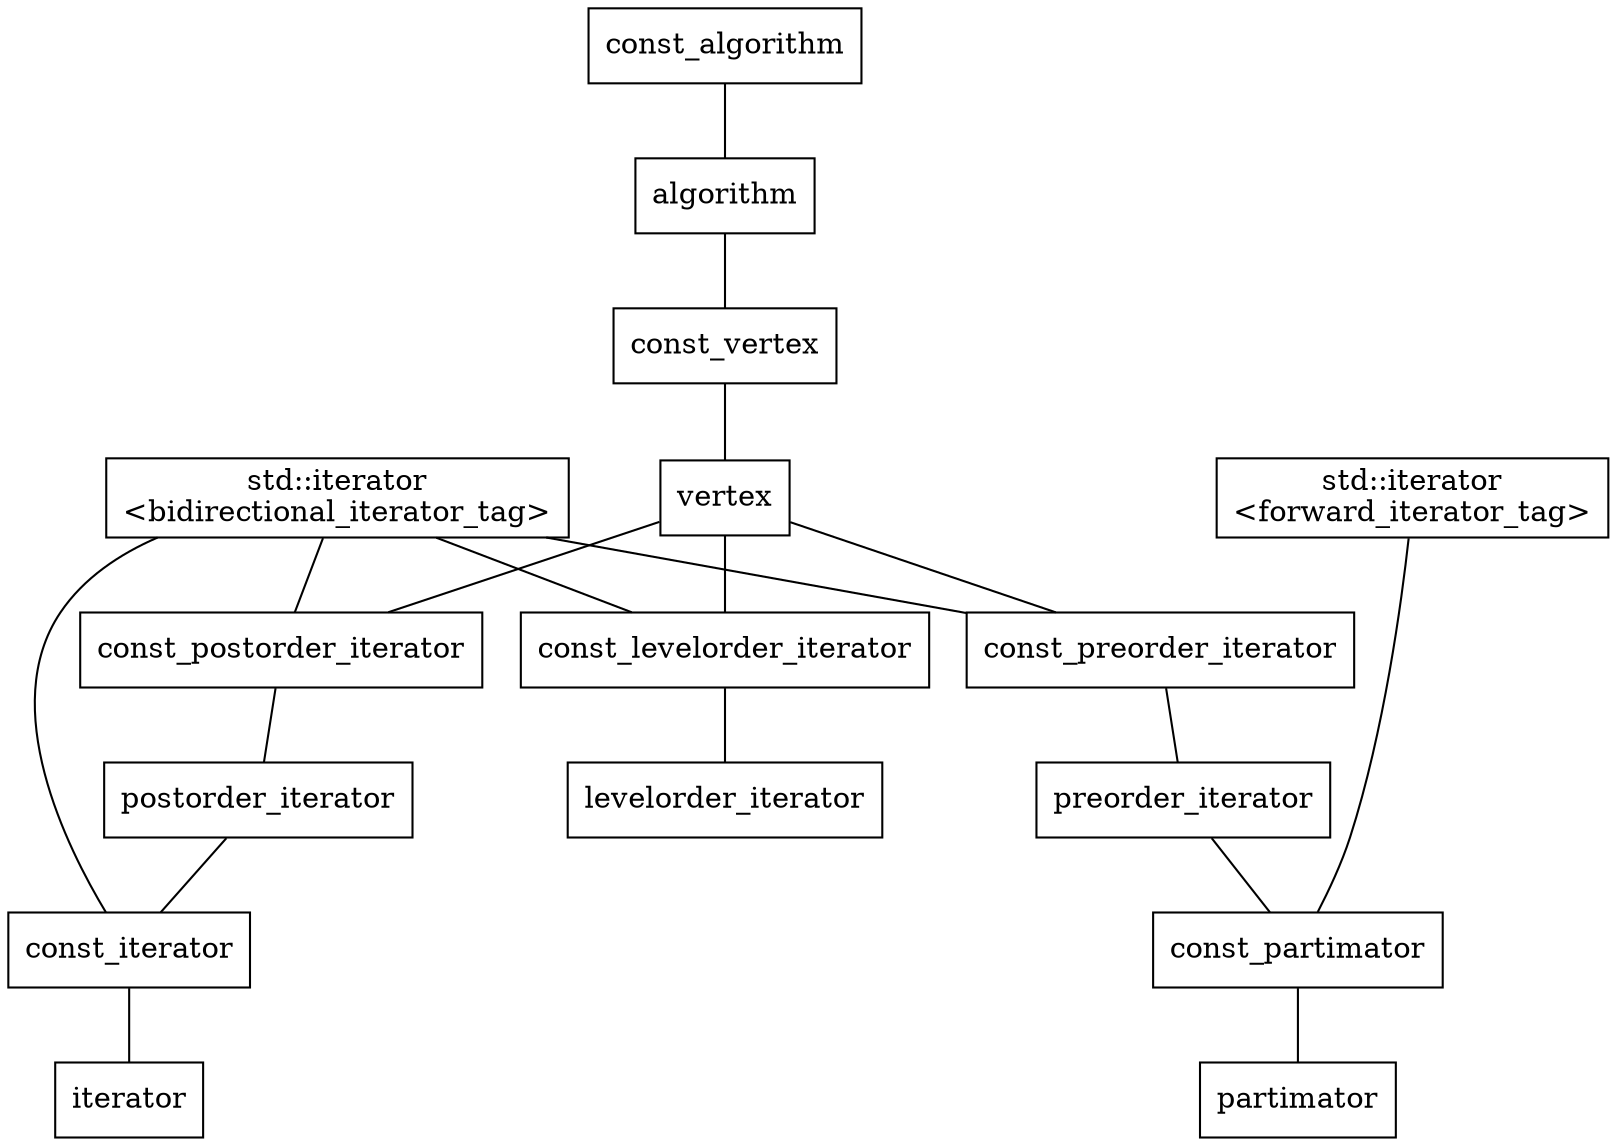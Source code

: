 strict digraph
{
dpi = 64
node[shape = box]

// composition
edge[arrowtail = diamond, arrowhead = none]
algorithm -> const_vertex
vertex -> { const_postorder_iterator; const_preorder_iterator; const_levelorder_iterator }
postorder_iterator -> const_iterator
preorder_iterator -> const_partimator

// generalization (inheritance)
edge[arrowtail = empty]
const_algorithm -> algorithm
const_vertex -> vertex
{
std_bidirectional_iterator[label = "std::iterator\n<bidirectional_iterator_tag>"]
std_forward_iterator[label = "std::iterator\n<forward_iterator_tag>"]
rank = same
}
std_bidirectional_iterator -> { const_postorder_iterator; const_preorder_iterator; const_levelorder_iterator; const_iterator }
std_forward_iterator -> const_partimator
const_postorder_iterator -> postorder_iterator
const_iterator -> iterator
const_levelorder_iterator -> levelorder_iterator
const_preorder_iterator -> preorder_iterator
const_partimator -> partimator
}